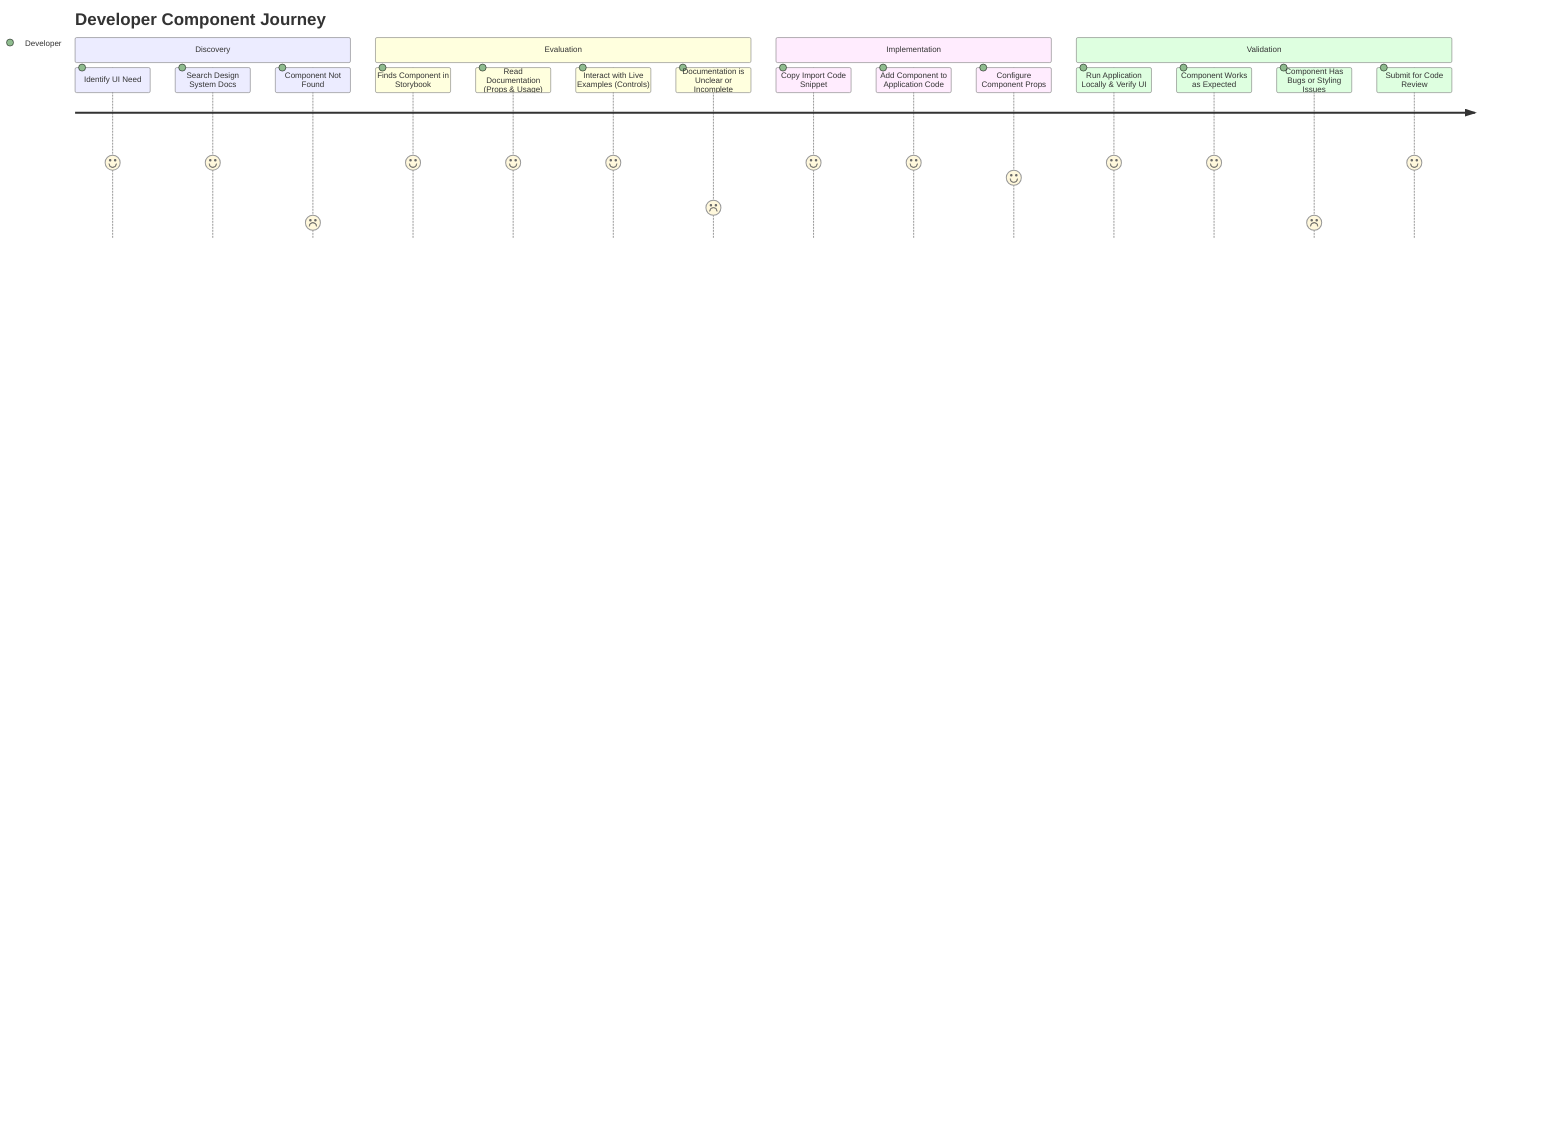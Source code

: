 journey
    title Developer Component Journey
    section Discovery
      Identify UI Need: 5: Developer
      Search Design System Docs: 5: Developer
      Component Not Found: 1: Developer
    section Evaluation
      Finds Component in Storybook: 5: Developer
      Read Documentation (Props & Usage): 5: Developer
      Interact with Live Examples (Controls): 5: Developer
      Documentation is Unclear or Incomplete: 2: Developer
    section Implementation
      Copy Import Code Snippet: 5: Developer
      Add Component to Application Code: 5: Developer
      Configure Component Props: 4: Developer
    section Validation
      Run Application Locally & Verify UI: 5: Developer
      Component Works as Expected: 5: Developer
      Component Has Bugs or Styling Issues: 1: Developer
      Submit for Code Review: 5: Developer